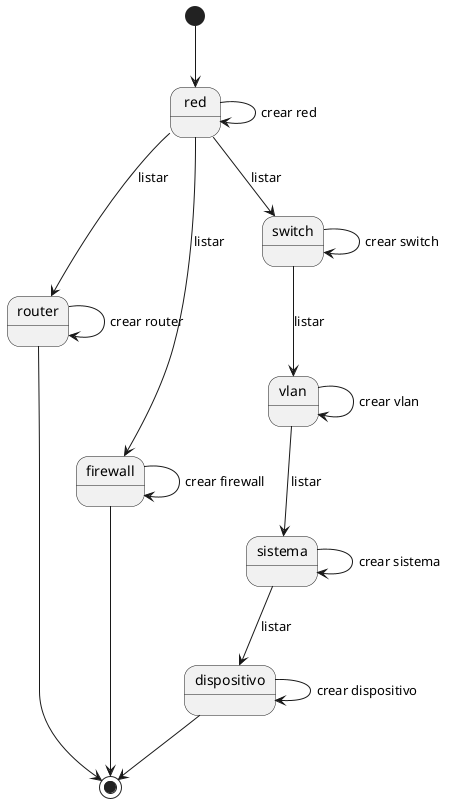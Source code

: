 @startuml


[*] --> red
red --> red : crear red

red --> router : listar
router --> router : crear router
router --> [*]

red --> firewall : listar
firewall --> firewall : crear firewall
firewall --> [*]

red --> switch : listar
switch --> switch : crear switch

switch --> vlan : listar
vlan --> vlan : crear vlan

vlan --> sistema : listar
sistema --> sistema : crear sistema

sistema --> dispositivo : listar
dispositivo --> dispositivo : crear dispositivo
dispositivo --> [*]


@enduml